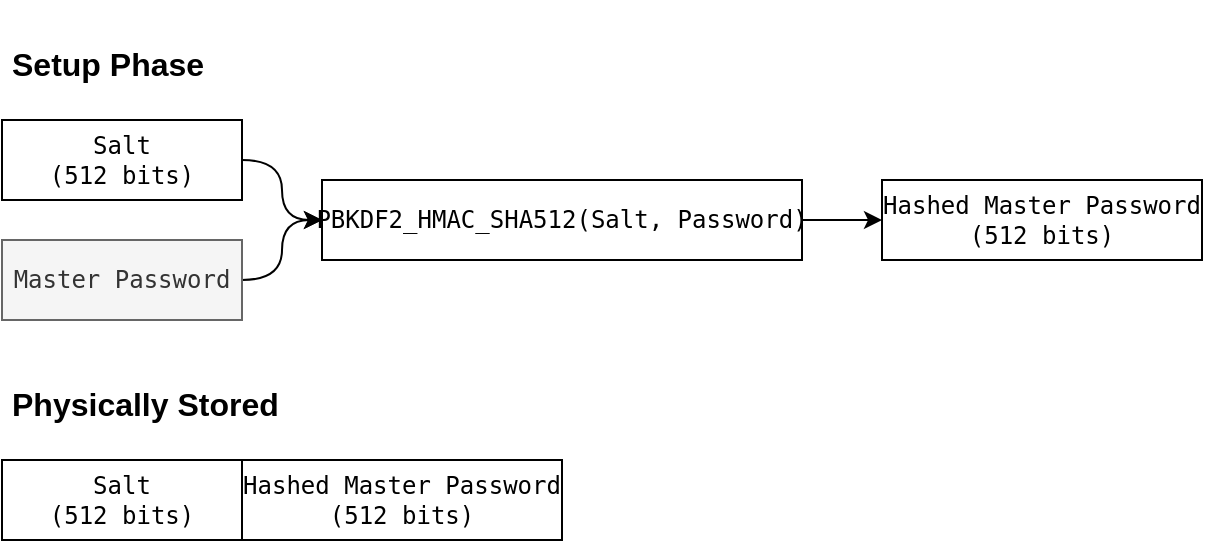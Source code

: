 <mxfile version="14.6.1" type="device" pages="4"><diagram id="amNLh6So54Tmr3z-YNu8" name="Master Password"><mxGraphModel dx="1422" dy="762" grid="1" gridSize="10" guides="1" tooltips="1" connect="1" arrows="1" fold="1" page="1" pageScale="1" pageWidth="827" pageHeight="1169" math="0" shadow="0"><root><mxCell id="0"/><mxCell id="1" parent="0"/><mxCell id="bEdc1IfKnUMiJwaOBGhY-96" value="" style="group;" parent="1" vertex="1" connectable="0"><mxGeometry x="40" y="210" width="280" height="90" as="geometry"/></mxCell><mxCell id="bEdc1IfKnUMiJwaOBGhY-15" value="" style="group;" parent="bEdc1IfKnUMiJwaOBGhY-96" vertex="1" connectable="0"><mxGeometry y="50" width="280" height="40" as="geometry"/></mxCell><mxCell id="bEdc1IfKnUMiJwaOBGhY-1" value="&lt;pre&gt;Salt&lt;br/&gt;(512 bits)&lt;/pre&gt;" style="whiteSpace=wrap;html=1;" parent="bEdc1IfKnUMiJwaOBGhY-15" vertex="1"><mxGeometry width="120" height="40" as="geometry"/></mxCell><mxCell id="bEdc1IfKnUMiJwaOBGhY-2" value="&lt;pre&gt;Hashed Master Password&lt;br/&gt;(512 bits)&lt;/pre&gt;" style="whiteSpace=wrap;html=1;" parent="bEdc1IfKnUMiJwaOBGhY-15" vertex="1"><mxGeometry x="120" width="160" height="40" as="geometry"/></mxCell><mxCell id="bEdc1IfKnUMiJwaOBGhY-95" value="&lt;h1&gt;&lt;font style=&quot;font-size: 16px&quot;&gt;Physically Stored&lt;/font&gt;&lt;/h1&gt;" style="text;html=1;strokeColor=none;fillColor=none;spacing=5;spacingTop=-20;whiteSpace=wrap;overflow=hidden;" parent="bEdc1IfKnUMiJwaOBGhY-96" vertex="1"><mxGeometry width="280" height="40" as="geometry"/></mxCell><mxCell id="bEdc1IfKnUMiJwaOBGhY-97" value="" style="group;" parent="1" vertex="1" connectable="0"><mxGeometry x="40" y="40" width="600" height="150" as="geometry"/></mxCell><mxCell id="bEdc1IfKnUMiJwaOBGhY-10" value="&lt;h1&gt;&lt;span&gt;&lt;font style=&quot;font-size: 16px&quot;&gt;Setup Phase&lt;/font&gt;&lt;/span&gt;&lt;br&gt;&lt;/h1&gt;" style="text;html=1;strokeColor=none;fillColor=none;spacing=5;spacingTop=-20;whiteSpace=wrap;overflow=hidden;" parent="bEdc1IfKnUMiJwaOBGhY-97" vertex="1"><mxGeometry width="160" height="40" as="geometry"/></mxCell><mxCell id="bEdc1IfKnUMiJwaOBGhY-81" value="" style="group;" parent="bEdc1IfKnUMiJwaOBGhY-97" vertex="1" connectable="0"><mxGeometry y="50" width="600" height="100" as="geometry"/></mxCell><mxCell id="bEdc1IfKnUMiJwaOBGhY-3" value="&lt;pre&gt;PBKDF2_HMAC_SHA512(Salt, Password)&lt;/pre&gt;" style="whiteSpace=wrap;html=1;" parent="bEdc1IfKnUMiJwaOBGhY-81" vertex="1"><mxGeometry x="160" y="30" width="240" height="40" as="geometry"/></mxCell><mxCell id="bEdc1IfKnUMiJwaOBGhY-16" value="&lt;pre&gt;Hashed Master Password&lt;br&gt;(512 bits)&lt;/pre&gt;" style="whiteSpace=wrap;html=1;" parent="bEdc1IfKnUMiJwaOBGhY-81" vertex="1"><mxGeometry x="440" y="30" width="160" height="40" as="geometry"/></mxCell><mxCell id="bEdc1IfKnUMiJwaOBGhY-17" value="" style="edgeStyle=orthogonalEdgeStyle;orthogonalLoop=1;jettySize=auto;html=1;curved=1;" parent="bEdc1IfKnUMiJwaOBGhY-81" source="bEdc1IfKnUMiJwaOBGhY-3" target="bEdc1IfKnUMiJwaOBGhY-16" edge="1"><mxGeometry relative="1" as="geometry"/></mxCell><mxCell id="bEdc1IfKnUMiJwaOBGhY-29" value="" style="edgeStyle=orthogonalEdgeStyle;orthogonalLoop=1;jettySize=auto;html=1;curved=1;" parent="bEdc1IfKnUMiJwaOBGhY-81" source="bEdc1IfKnUMiJwaOBGhY-20" target="bEdc1IfKnUMiJwaOBGhY-3" edge="1"><mxGeometry relative="1" as="geometry"/></mxCell><mxCell id="bEdc1IfKnUMiJwaOBGhY-20" value="&lt;pre&gt;Salt&lt;br&gt;(512 bits)&lt;/pre&gt;" style="whiteSpace=wrap;html=1;" parent="bEdc1IfKnUMiJwaOBGhY-81" vertex="1"><mxGeometry width="120" height="40" as="geometry"/></mxCell><mxCell id="bEdc1IfKnUMiJwaOBGhY-30" value="" style="edgeStyle=orthogonalEdgeStyle;orthogonalLoop=1;jettySize=auto;html=1;curved=1;" parent="bEdc1IfKnUMiJwaOBGhY-81" source="bEdc1IfKnUMiJwaOBGhY-28" target="bEdc1IfKnUMiJwaOBGhY-3" edge="1"><mxGeometry relative="1" as="geometry"/></mxCell><mxCell id="bEdc1IfKnUMiJwaOBGhY-28" value="&lt;pre&gt;Master Password&lt;/pre&gt;" style="whiteSpace=wrap;html=1;fillColor=#f5f5f5;strokeColor=#666666;fontColor=#333333;" parent="bEdc1IfKnUMiJwaOBGhY-81" vertex="1"><mxGeometry y="60" width="120" height="40" as="geometry"/></mxCell></root></mxGraphModel></diagram><diagram id="7GcAs_8y03DZsMTbuDTQ" name="Deriving HMAC and Encryption Keys"><mxGraphModel dx="1422" dy="762" grid="1" gridSize="10" guides="1" tooltips="1" connect="1" arrows="1" fold="1" page="1" pageScale="1" pageWidth="827" pageHeight="1169" math="0" shadow="0"><root><mxCell id="xoWW0knKETbS62YRCi2g-0"/><mxCell id="xoWW0knKETbS62YRCi2g-1" parent="xoWW0knKETbS62YRCi2g-0"/><mxCell id="BplbtoM1StI2X2CTnQnx-8" value="" style="group;" parent="xoWW0knKETbS62YRCi2g-1" vertex="1" connectable="0"><mxGeometry x="40" y="40" width="560" height="290" as="geometry"/></mxCell><mxCell id="BplbtoM1StI2X2CTnQnx-9" value="" style="group;" parent="BplbtoM1StI2X2CTnQnx-8" vertex="1" connectable="0"><mxGeometry y="50" width="560" height="100" as="geometry"/></mxCell><mxCell id="BplbtoM1StI2X2CTnQnx-10" value="&lt;pre&gt;PBKDF2_HMAC_SHA512(Salt, Password)&lt;/pre&gt;" style="whiteSpace=wrap;html=1;" parent="BplbtoM1StI2X2CTnQnx-9" vertex="1"><mxGeometry x="160" y="30" width="240" height="40" as="geometry"/></mxCell><mxCell id="BplbtoM1StI2X2CTnQnx-11" value="&lt;pre&gt;Hmac Key&lt;br&gt;(512 bits)&lt;/pre&gt;" style="whiteSpace=wrap;html=1;" parent="BplbtoM1StI2X2CTnQnx-9" vertex="1"><mxGeometry x="440" y="30" width="120" height="40" as="geometry"/></mxCell><mxCell id="BplbtoM1StI2X2CTnQnx-12" value="" style="edgeStyle=orthogonalEdgeStyle;orthogonalLoop=1;jettySize=auto;html=1;curved=1;" parent="BplbtoM1StI2X2CTnQnx-9" source="BplbtoM1StI2X2CTnQnx-10" target="BplbtoM1StI2X2CTnQnx-11" edge="1"><mxGeometry relative="1" as="geometry"/></mxCell><mxCell id="BplbtoM1StI2X2CTnQnx-13" value="" style="edgeStyle=orthogonalEdgeStyle;orthogonalLoop=1;jettySize=auto;html=1;curved=1;" parent="BplbtoM1StI2X2CTnQnx-9" source="BplbtoM1StI2X2CTnQnx-14" target="BplbtoM1StI2X2CTnQnx-10" edge="1"><mxGeometry relative="1" as="geometry"/></mxCell><mxCell id="BplbtoM1StI2X2CTnQnx-14" value="&lt;pre&gt;Hmac Salt&lt;br&gt;(512 bits)&lt;/pre&gt;" style="whiteSpace=wrap;html=1;" parent="BplbtoM1StI2X2CTnQnx-9" vertex="1"><mxGeometry width="120" height="40" as="geometry"/></mxCell><mxCell id="BplbtoM1StI2X2CTnQnx-15" value="" style="edgeStyle=orthogonalEdgeStyle;orthogonalLoop=1;jettySize=auto;html=1;curved=1;" parent="BplbtoM1StI2X2CTnQnx-9" source="BplbtoM1StI2X2CTnQnx-16" target="BplbtoM1StI2X2CTnQnx-10" edge="1"><mxGeometry relative="1" as="geometry"/></mxCell><mxCell id="BplbtoM1StI2X2CTnQnx-16" value="&lt;pre&gt;Master Password&lt;/pre&gt;" style="whiteSpace=wrap;html=1;fillColor=#f5f5f5;strokeColor=#666666;fontColor=#333333;" parent="BplbtoM1StI2X2CTnQnx-9" vertex="1"><mxGeometry y="60" width="120" height="40" as="geometry"/></mxCell><mxCell id="BplbtoM1StI2X2CTnQnx-17" value="" style="group;" parent="BplbtoM1StI2X2CTnQnx-8" vertex="1" connectable="0"><mxGeometry y="190" width="560" height="100" as="geometry"/></mxCell><mxCell id="BplbtoM1StI2X2CTnQnx-18" value="&lt;pre&gt;PBKDF2_HMAC_SHA512(Salt, Password)&lt;/pre&gt;" style="whiteSpace=wrap;html=1;" parent="BplbtoM1StI2X2CTnQnx-17" vertex="1"><mxGeometry x="160" y="30" width="240" height="40" as="geometry"/></mxCell><mxCell id="BplbtoM1StI2X2CTnQnx-19" value="&lt;pre&gt;Encryption Key&lt;br&gt;(256 bits)&lt;/pre&gt;" style="whiteSpace=wrap;html=1;" parent="BplbtoM1StI2X2CTnQnx-17" vertex="1"><mxGeometry x="440" y="30" width="120" height="40" as="geometry"/></mxCell><mxCell id="BplbtoM1StI2X2CTnQnx-20" value="" style="edgeStyle=orthogonalEdgeStyle;orthogonalLoop=1;jettySize=auto;html=1;curved=1;" parent="BplbtoM1StI2X2CTnQnx-17" source="BplbtoM1StI2X2CTnQnx-18" target="BplbtoM1StI2X2CTnQnx-19" edge="1"><mxGeometry relative="1" as="geometry"/></mxCell><mxCell id="BplbtoM1StI2X2CTnQnx-21" value="" style="edgeStyle=orthogonalEdgeStyle;orthogonalLoop=1;jettySize=auto;html=1;curved=1;" parent="BplbtoM1StI2X2CTnQnx-17" source="BplbtoM1StI2X2CTnQnx-22" target="BplbtoM1StI2X2CTnQnx-18" edge="1"><mxGeometry relative="1" as="geometry"/></mxCell><mxCell id="BplbtoM1StI2X2CTnQnx-22" value="&lt;pre&gt;Encryption Salt&lt;br&gt;(512 bits)&lt;/pre&gt;" style="whiteSpace=wrap;html=1;" parent="BplbtoM1StI2X2CTnQnx-17" vertex="1"><mxGeometry width="120" height="40" as="geometry"/></mxCell><mxCell id="BplbtoM1StI2X2CTnQnx-23" value="" style="edgeStyle=orthogonalEdgeStyle;orthogonalLoop=1;jettySize=auto;html=1;curved=1;" parent="BplbtoM1StI2X2CTnQnx-17" source="BplbtoM1StI2X2CTnQnx-24" target="BplbtoM1StI2X2CTnQnx-18" edge="1"><mxGeometry relative="1" as="geometry"/></mxCell><mxCell id="BplbtoM1StI2X2CTnQnx-24" value="&lt;pre&gt;Master Password&lt;/pre&gt;" style="whiteSpace=wrap;html=1;fillColor=#f5f5f5;strokeColor=#666666;fontColor=#333333;" parent="BplbtoM1StI2X2CTnQnx-17" vertex="1"><mxGeometry y="60" width="120" height="40" as="geometry"/></mxCell><mxCell id="BplbtoM1StI2X2CTnQnx-25" value="&lt;h1&gt;&lt;span&gt;&lt;font style=&quot;font-size: 16px&quot;&gt;Setup Phase&lt;/font&gt;&lt;/span&gt;&lt;br&gt;&lt;/h1&gt;" style="text;html=1;strokeColor=none;fillColor=none;spacing=5;spacingTop=-20;whiteSpace=wrap;overflow=hidden;" parent="BplbtoM1StI2X2CTnQnx-8" vertex="1"><mxGeometry width="160" height="40" as="geometry"/></mxCell></root></mxGraphModel></diagram><diagram id="gRp6bgyn1EIS_OdcXg-S" name="Stored Passwords"><mxGraphModel dx="1422" dy="762" grid="1" gridSize="10" guides="1" tooltips="1" connect="1" arrows="1" fold="1" page="1" pageScale="1" pageWidth="827" pageHeight="1169" math="0" shadow="0"><root><mxCell id="sUUibGLQvJVv5C8l4rU--0"/><mxCell id="sUUibGLQvJVv5C8l4rU--1" parent="sUUibGLQvJVv5C8l4rU--0"/><mxCell id="sUUibGLQvJVv5C8l4rU--2" value="" style="group;" parent="sUUibGLQvJVv5C8l4rU--1" vertex="1" connectable="0"><mxGeometry x="40" y="270" width="600" height="90" as="geometry"/></mxCell><mxCell id="sUUibGLQvJVv5C8l4rU--3" value="" style="group;" parent="sUUibGLQvJVv5C8l4rU--2" vertex="1" connectable="0"><mxGeometry y="50" width="600" height="40" as="geometry"/></mxCell><mxCell id="sUUibGLQvJVv5C8l4rU--4" value="&lt;pre&gt;Hmac Salt&lt;br&gt;(512 bits)&lt;/pre&gt;" style="whiteSpace=wrap;html=1;" parent="sUUibGLQvJVv5C8l4rU--3" vertex="1"><mxGeometry width="120" height="40" as="geometry"/></mxCell><mxCell id="sUUibGLQvJVv5C8l4rU--5" value="&lt;pre&gt;Hmac&lt;br&gt;(512 bits)&lt;/pre&gt;" style="whiteSpace=wrap;html=1;" parent="sUUibGLQvJVv5C8l4rU--3" vertex="1"><mxGeometry x="120" width="120" height="40" as="geometry"/></mxCell><mxCell id="sUUibGLQvJVv5C8l4rU--6" value="&lt;pre&gt;Encryption Salt&lt;br&gt;(512 bits)&lt;/pre&gt;" style="whiteSpace=wrap;html=1;" parent="sUUibGLQvJVv5C8l4rU--3" vertex="1"><mxGeometry x="240" width="120" height="40" as="geometry"/></mxCell><mxCell id="sUUibGLQvJVv5C8l4rU--7" value="&lt;pre&gt;&lt;span style=&quot;font-family: &amp;#34;helvetica&amp;#34;&quot;&gt;Encryption&amp;nbsp;&lt;/span&gt;IV&lt;br&gt;(256 bits)&lt;/pre&gt;" style="whiteSpace=wrap;html=1;" parent="sUUibGLQvJVv5C8l4rU--3" vertex="1"><mxGeometry x="360" width="120" height="40" as="geometry"/></mxCell><mxCell id="sUUibGLQvJVv5C8l4rU--8" value="&lt;pre&gt;Encrypted Data&lt;/pre&gt;" style="whiteSpace=wrap;html=1;" parent="sUUibGLQvJVv5C8l4rU--3" vertex="1"><mxGeometry x="480" width="120" height="40" as="geometry"/></mxCell><mxCell id="sUUibGLQvJVv5C8l4rU--9" value="&lt;h1&gt;&lt;font style=&quot;font-size: 16px&quot;&gt;Physically Stored&lt;/font&gt;&lt;/h1&gt;" style="text;html=1;strokeColor=none;fillColor=none;spacing=5;spacingTop=-20;whiteSpace=wrap;overflow=hidden;" parent="sUUibGLQvJVv5C8l4rU--2" vertex="1"><mxGeometry width="160" height="40" as="geometry"/></mxCell><mxCell id="sUUibGLQvJVv5C8l4rU--10" value="" style="group;" parent="sUUibGLQvJVv5C8l4rU--1" vertex="1" connectable="0"><mxGeometry x="40" y="90" width="920" height="160" as="geometry"/></mxCell><mxCell id="sUUibGLQvJVv5C8l4rU--11" value="" style="group" parent="sUUibGLQvJVv5C8l4rU--10" vertex="1" connectable="0"><mxGeometry width="840" height="160" as="geometry"/></mxCell><mxCell id="sUUibGLQvJVv5C8l4rU--12" value="&lt;pre&gt;AES256(IV, Key, Data)&lt;/pre&gt;" style="whiteSpace=wrap;html=1;" parent="sUUibGLQvJVv5C8l4rU--11" vertex="1"><mxGeometry x="160" y="60" width="160" height="40" as="geometry"/></mxCell><mxCell id="sUUibGLQvJVv5C8l4rU--13" style="edgeStyle=orthogonalEdgeStyle;orthogonalLoop=1;jettySize=auto;html=1;entryX=0;entryY=0.5;entryDx=0;entryDy=0;curved=1;" parent="sUUibGLQvJVv5C8l4rU--11" source="sUUibGLQvJVv5C8l4rU--14" target="sUUibGLQvJVv5C8l4rU--12" edge="1"><mxGeometry as="geometry"/></mxCell><mxCell id="sUUibGLQvJVv5C8l4rU--14" value="&lt;pre&gt;&lt;span style=&quot;font-family: &amp;#34;helvetica&amp;#34;&quot;&gt;Encryption IV&lt;br&gt;&lt;/span&gt;(256 bits)&lt;/pre&gt;" style="whiteSpace=wrap;html=1;" parent="sUUibGLQvJVv5C8l4rU--11" vertex="1"><mxGeometry width="120" height="40" as="geometry"/></mxCell><mxCell id="sUUibGLQvJVv5C8l4rU--15" style="edgeStyle=orthogonalEdgeStyle;orthogonalLoop=1;jettySize=auto;html=1;entryX=0;entryY=0.5;entryDx=0;entryDy=0;curved=1;" parent="sUUibGLQvJVv5C8l4rU--11" source="sUUibGLQvJVv5C8l4rU--16" target="sUUibGLQvJVv5C8l4rU--12" edge="1"><mxGeometry as="geometry"/></mxCell><mxCell id="sUUibGLQvJVv5C8l4rU--16" value="&lt;pre&gt;&lt;font face=&quot;helvetica&quot;&gt;Data&lt;/font&gt;&lt;/pre&gt;" style="whiteSpace=wrap;html=1;fillColor=#f5f5f5;strokeColor=#666666;fontColor=#333333;" parent="sUUibGLQvJVv5C8l4rU--11" vertex="1"><mxGeometry y="120" width="120" height="40" as="geometry"/></mxCell><mxCell id="sUUibGLQvJVv5C8l4rU--17" value="" style="edgeStyle=orthogonalEdgeStyle;orthogonalLoop=1;jettySize=auto;html=1;curved=1;" parent="sUUibGLQvJVv5C8l4rU--11" source="sUUibGLQvJVv5C8l4rU--18" target="sUUibGLQvJVv5C8l4rU--12" edge="1"><mxGeometry as="geometry"/></mxCell><mxCell id="sUUibGLQvJVv5C8l4rU--18" value="&lt;pre&gt;Encryption Key&lt;br&gt;(256 bits)&lt;/pre&gt;" style="whiteSpace=wrap;html=1;" parent="sUUibGLQvJVv5C8l4rU--11" vertex="1"><mxGeometry y="60" width="120" height="40" as="geometry"/></mxCell><mxCell id="sUUibGLQvJVv5C8l4rU--19" value="&lt;pre&gt;HMAC_SHA512(Key, Data)&lt;/pre&gt;" style="whiteSpace=wrap;html=1;" parent="sUUibGLQvJVv5C8l4rU--11" vertex="1"><mxGeometry x="520" y="30" width="160" height="40" as="geometry"/></mxCell><mxCell id="sUUibGLQvJVv5C8l4rU--20" value="&lt;pre&gt;Hmac&lt;br/&gt;(512 bits)&lt;/pre&gt;" style="whiteSpace=wrap;html=1;" parent="sUUibGLQvJVv5C8l4rU--11" vertex="1"><mxGeometry x="720" y="30" width="120" height="40" as="geometry"/></mxCell><mxCell id="sUUibGLQvJVv5C8l4rU--21" value="" style="edgeStyle=orthogonalEdgeStyle;orthogonalLoop=1;jettySize=auto;html=1;curved=1;" parent="sUUibGLQvJVv5C8l4rU--11" source="sUUibGLQvJVv5C8l4rU--19" target="sUUibGLQvJVv5C8l4rU--20" edge="1"><mxGeometry x="360" as="geometry"/></mxCell><mxCell id="sUUibGLQvJVv5C8l4rU--22" value="" style="edgeStyle=orthogonalEdgeStyle;orthogonalLoop=1;jettySize=auto;html=1;curved=1;" parent="sUUibGLQvJVv5C8l4rU--11" source="sUUibGLQvJVv5C8l4rU--23" target="sUUibGLQvJVv5C8l4rU--19" edge="1"><mxGeometry x="360" as="geometry"/></mxCell><mxCell id="sUUibGLQvJVv5C8l4rU--23" value="&lt;pre&gt;Hmac Key&lt;br&gt;(512 bits)&lt;/pre&gt;" style="whiteSpace=wrap;html=1;" parent="sUUibGLQvJVv5C8l4rU--11" vertex="1"><mxGeometry x="360" width="120" height="40" as="geometry"/></mxCell><mxCell id="sUUibGLQvJVv5C8l4rU--24" value="" style="edgeStyle=orthogonalEdgeStyle;orthogonalLoop=1;jettySize=auto;html=1;curved=1;" parent="sUUibGLQvJVv5C8l4rU--11" source="sUUibGLQvJVv5C8l4rU--25" target="sUUibGLQvJVv5C8l4rU--19" edge="1"><mxGeometry x="360" as="geometry"/></mxCell><mxCell id="sUUibGLQvJVv5C8l4rU--25" value="&lt;pre&gt;Encrypted Data&lt;/pre&gt;" style="whiteSpace=wrap;html=1;fillColor=#f5f5f5;strokeColor=#666666;fontColor=#333333;" parent="sUUibGLQvJVv5C8l4rU--11" vertex="1"><mxGeometry x="360" y="60" width="120" height="40" as="geometry"/></mxCell><mxCell id="sUUibGLQvJVv5C8l4rU--26" value="" style="edgeStyle=orthogonalEdgeStyle;orthogonalLoop=1;jettySize=auto;html=1;curved=1;" parent="sUUibGLQvJVv5C8l4rU--11" source="sUUibGLQvJVv5C8l4rU--12" target="sUUibGLQvJVv5C8l4rU--25" edge="1"><mxGeometry relative="1" as="geometry"/></mxCell><mxCell id="sUUibGLQvJVv5C8l4rU--27" value="&lt;h1&gt;&lt;font style=&quot;font-size: 16px&quot;&gt;Workflow&lt;/font&gt;&lt;/h1&gt;" style="text;html=1;strokeColor=none;fillColor=none;spacing=5;spacingTop=-20;whiteSpace=wrap;overflow=hidden;" parent="sUUibGLQvJVv5C8l4rU--1" vertex="1"><mxGeometry x="40" y="40" width="160" height="40" as="geometry"/></mxCell></root></mxGraphModel></diagram><diagram id="fqwT6Ynin9jgRUEJ2JJh" name="Vault Format"><mxGraphModel dx="1422" dy="762" grid="1" gridSize="10" guides="1" tooltips="1" connect="1" arrows="1" fold="1" page="1" pageScale="1" pageWidth="827" pageHeight="1169" math="0" shadow="0"><root><mxCell id="dzmeFqPbyrHZTLTs9UZz-0"/><mxCell id="dzmeFqPbyrHZTLTs9UZz-1" parent="dzmeFqPbyrHZTLTs9UZz-0"/><mxCell id="G3HUcAclQWY0m25VLDnG-15" value="" style="group;" parent="dzmeFqPbyrHZTLTs9UZz-1" vertex="1" connectable="0"><mxGeometry x="40" y="40" width="370" height="128" as="geometry"/></mxCell><mxCell id="G3HUcAclQWY0m25VLDnG-16" value="&lt;h1&gt;&lt;font style=&quot;font-size: 16px&quot;&gt;Format&lt;/font&gt;&lt;/h1&gt;" style="text;html=1;strokeColor=none;fillColor=none;spacing=5;spacingTop=-20;whiteSpace=wrap;overflow=hidden;" parent="G3HUcAclQWY0m25VLDnG-15" vertex="1"><mxGeometry width="120" height="40" as="geometry"/></mxCell><mxCell id="G3HUcAclQWY0m25VLDnG-17" value="Password Manager" style="whiteSpace=wrap;html=1;" parent="G3HUcAclQWY0m25VLDnG-15" vertex="1"><mxGeometry y="50" width="80" height="40" as="geometry"/></mxCell><mxCell id="G3HUcAclQWY0m25VLDnG-18" value="Records" style="swimlane;fontStyle=1;childLayout=stackLayout;horizontal=1;startSize=26;horizontalStack=0;resizeParent=1;resizeParentMax=0;resizeLast=0;collapsible=0;marginBottom=0;align=center;fontSize=12;shadow=0;glass=0;swimlaneFillColor=#ffffff;separatorColor=#000000;autosize=0;fixDash=0;" parent="G3HUcAclQWY0m25VLDnG-15" vertex="1"><mxGeometry x="160" y="12" width="210" height="116" as="geometry"/></mxCell><mxCell id="G3HUcAclQWY0m25VLDnG-19" value="Domain : String = &quot;www.uiowa.edu&quot;" style="text;strokeColor=none;fillColor=none;spacingLeft=4;spacingRight=4;overflow=hidden;rotatable=0;points=[[0,0.5],[1,0.5]];portConstraint=eastwest;fontSize=12;" parent="G3HUcAclQWY0m25VLDnG-18" vertex="1"><mxGeometry y="26" width="210" height="30" as="geometry"/></mxCell><mxCell id="G3HUcAclQWY0m25VLDnG-20" value="Username : String = &quot;admin&quot;" style="text;strokeColor=none;fillColor=none;spacingLeft=4;spacingRight=4;overflow=hidden;rotatable=0;points=[[0,0.5],[1,0.5]];portConstraint=eastwest;fontSize=12;" parent="G3HUcAclQWY0m25VLDnG-18" vertex="1"><mxGeometry y="56" width="210" height="30" as="geometry"/></mxCell><mxCell id="G3HUcAclQWY0m25VLDnG-21" value="Password : String = &quot;p@ssw0rd1&quot;" style="text;strokeColor=none;fillColor=none;spacingLeft=4;spacingRight=4;overflow=hidden;rotatable=0;points=[[0,0.5],[1,0.5]];portConstraint=eastwest;fontSize=12;" parent="G3HUcAclQWY0m25VLDnG-18" vertex="1"><mxGeometry y="86" width="210" height="30" as="geometry"/></mxCell><mxCell id="G3HUcAclQWY0m25VLDnG-22" style="edgeStyle=orthogonalEdgeStyle;orthogonalLoop=1;jettySize=auto;html=1;entryX=-0.002;entryY=0.043;entryDx=0;entryDy=0;entryPerimeter=0;fontFamily=Courier New;curved=1;" parent="G3HUcAclQWY0m25VLDnG-15" source="G3HUcAclQWY0m25VLDnG-17" target="G3HUcAclQWY0m25VLDnG-20" edge="1"><mxGeometry relative="1" as="geometry"/></mxCell><mxCell id="G3HUcAclQWY0m25VLDnG-23" value="contains" style="text;html=1;strokeColor=none;fillColor=none;align=center;verticalAlign=middle;whiteSpace=wrap;shadow=0;glass=0;fontFamily=Helvetica;" parent="G3HUcAclQWY0m25VLDnG-15" vertex="1"><mxGeometry x="100" y="50" width="40" height="20" as="geometry"/></mxCell><mxCell id="mlOoCmudBx6aUB-kbh8r-22" value="" style="group" parent="dzmeFqPbyrHZTLTs9UZz-1" vertex="1" connectable="0"><mxGeometry x="40" y="200" width="450" height="242" as="geometry"/></mxCell><mxCell id="bdMvNaNbYVhynb_JzWtQ-27" value="" style="shape=table;html=1;whiteSpace=wrap;startSize=0;container=1;collapsible=0;childLayout=tableLayout;" parent="mlOoCmudBx6aUB-kbh8r-22" vertex="1"><mxGeometry y="42" width="210" height="200" as="geometry"/></mxCell><mxCell id="bdMvNaNbYVhynb_JzWtQ-28" value="" style="shape=partialRectangle;html=1;whiteSpace=wrap;collapsible=0;dropTarget=0;pointerEvents=0;fillColor=none;top=0;left=0;bottom=0;right=0;points=[[0,0.5],[1,0.5]];portConstraint=eastwest;" parent="bdMvNaNbYVhynb_JzWtQ-27" vertex="1"><mxGeometry width="210" height="40" as="geometry"/></mxCell><mxCell id="bdMvNaNbYVhynb_JzWtQ-29" value="File&amp;lt;Record&amp;gt;" style="shape=partialRectangle;html=1;whiteSpace=wrap;connectable=0;fillColor=none;top=0;left=0;bottom=0;right=0;overflow=hidden;fontStyle=1" parent="bdMvNaNbYVhynb_JzWtQ-28" vertex="1"><mxGeometry width="210" height="40" as="geometry"/></mxCell><mxCell id="bdMvNaNbYVhynb_JzWtQ-32" value="" style="shape=partialRectangle;html=1;whiteSpace=wrap;collapsible=0;dropTarget=0;pointerEvents=0;fillColor=none;top=0;left=0;bottom=0;right=0;points=[[0,0.5],[1,0.5]];portConstraint=eastwest;" parent="bdMvNaNbYVhynb_JzWtQ-27" vertex="1"><mxGeometry y="40" width="210" height="40" as="geometry"/></mxCell><mxCell id="bdMvNaNbYVhynb_JzWtQ-33" value="&lt;span style=&quot;color: rgb(0 , 0 , 0) ; font-family: &amp;#34;helvetica&amp;#34; ; font-size: 12px ; font-style: normal ; font-weight: 400 ; letter-spacing: normal ; text-align: center ; text-indent: 0px ; text-transform: none ; word-spacing: 0px ; background-color: rgb(248 , 249 , 250) ; display: inline ; float: none&quot;&gt;domain1&amp;nbsp; username1&amp;nbsp; password1&lt;/span&gt;" style="shape=partialRectangle;html=1;whiteSpace=wrap;connectable=0;fillColor=none;top=0;left=0;bottom=0;right=0;overflow=hidden;" parent="bdMvNaNbYVhynb_JzWtQ-32" vertex="1"><mxGeometry width="210" height="40" as="geometry"/></mxCell><mxCell id="bdMvNaNbYVhynb_JzWtQ-36" value="" style="shape=partialRectangle;html=1;whiteSpace=wrap;collapsible=0;dropTarget=0;pointerEvents=0;fillColor=none;top=0;left=0;bottom=0;right=0;points=[[0,0.5],[1,0.5]];portConstraint=eastwest;" parent="bdMvNaNbYVhynb_JzWtQ-27" vertex="1"><mxGeometry y="80" width="210" height="40" as="geometry"/></mxCell><mxCell id="bdMvNaNbYVhynb_JzWtQ-37" value="&lt;span style=&quot;font-family: &amp;#34;helvetica&amp;#34;&quot;&gt;domain2&amp;nbsp; username2&amp;nbsp; password2&lt;/span&gt;" style="shape=partialRectangle;html=1;whiteSpace=wrap;connectable=0;fillColor=none;top=0;left=0;bottom=0;right=0;overflow=hidden;" parent="bdMvNaNbYVhynb_JzWtQ-36" vertex="1"><mxGeometry width="210" height="40" as="geometry"/></mxCell><mxCell id="mlOoCmudBx6aUB-kbh8r-2" style="shape=partialRectangle;html=1;whiteSpace=wrap;collapsible=0;dropTarget=0;pointerEvents=0;fillColor=none;top=0;left=0;bottom=0;right=0;points=[[0,0.5],[1,0.5]];portConstraint=eastwest;" parent="bdMvNaNbYVhynb_JzWtQ-27" vertex="1"><mxGeometry y="120" width="210" height="40" as="geometry"/></mxCell><mxCell id="mlOoCmudBx6aUB-kbh8r-3" value="&lt;b&gt;...&lt;/b&gt;" style="shape=partialRectangle;html=1;whiteSpace=wrap;connectable=0;fillColor=none;top=0;left=0;bottom=0;right=0;overflow=hidden;" parent="mlOoCmudBx6aUB-kbh8r-2" vertex="1"><mxGeometry width="210" height="40" as="geometry"/></mxCell><mxCell id="mlOoCmudBx6aUB-kbh8r-0" style="shape=partialRectangle;html=1;whiteSpace=wrap;collapsible=0;dropTarget=0;pointerEvents=0;fillColor=none;top=0;left=0;bottom=0;right=0;points=[[0,0.5],[1,0.5]];portConstraint=eastwest;" parent="bdMvNaNbYVhynb_JzWtQ-27" vertex="1"><mxGeometry y="160" width="210" height="40" as="geometry"/></mxCell><mxCell id="mlOoCmudBx6aUB-kbh8r-1" value="&lt;span style=&quot;font-family: &amp;#34;helvetica&amp;#34;&quot;&gt;domainN&amp;nbsp; usernameN&amp;nbsp; passwordN&lt;/span&gt;" style="shape=partialRectangle;html=1;whiteSpace=wrap;connectable=0;fillColor=none;top=0;left=0;bottom=0;right=0;overflow=hidden;" parent="mlOoCmudBx6aUB-kbh8r-0" vertex="1"><mxGeometry width="210" height="40" as="geometry"/></mxCell><mxCell id="mlOoCmudBx6aUB-kbh8r-5" value="&lt;h1&gt;&lt;font style=&quot;font-size: 16px&quot;&gt;Format&lt;/font&gt;&lt;/h1&gt;" style="text;html=1;strokeColor=none;fillColor=none;spacing=5;spacingTop=-20;whiteSpace=wrap;overflow=hidden;" parent="mlOoCmudBx6aUB-kbh8r-22" vertex="1"><mxGeometry width="120" height="40" as="geometry"/></mxCell><mxCell id="mlOoCmudBx6aUB-kbh8r-12" value="contains" style="text;html=1;strokeColor=none;fillColor=none;align=center;verticalAlign=middle;whiteSpace=wrap;shadow=0;glass=0;fontFamily=Helvetica;" parent="mlOoCmudBx6aUB-kbh8r-22" vertex="1"><mxGeometry x="230" y="80" width="40" height="20" as="geometry"/></mxCell><mxCell id="mlOoCmudBx6aUB-kbh8r-14" style="edgeStyle=orthogonalEdgeStyle;rounded=0;orthogonalLoop=1;jettySize=auto;html=1;entryX=0;entryY=0.133;entryDx=0;entryDy=0;entryPerimeter=0;" parent="mlOoCmudBx6aUB-kbh8r-22" source="bdMvNaNbYVhynb_JzWtQ-32" edge="1"><mxGeometry relative="1" as="geometry"><mxPoint x="290" y="101.99" as="targetPoint"/></mxGeometry></mxCell><mxCell id="mlOoCmudBx6aUB-kbh8r-15" value="Record" style="swimlane;fontStyle=1;align=center;verticalAlign=top;childLayout=stackLayout;horizontal=1;startSize=26;horizontalStack=0;resizeParent=1;resizeParentMax=0;resizeLast=0;collapsible=0;marginBottom=0;expand=1;" parent="mlOoCmudBx6aUB-kbh8r-22" vertex="1"><mxGeometry x="290" y="42" width="160" height="112" as="geometry"/></mxCell><mxCell id="mlOoCmudBx6aUB-kbh8r-16" value="+ domain: String&#10;&#10;" style="text;strokeColor=none;fillColor=none;align=left;verticalAlign=top;spacingLeft=4;spacingRight=4;overflow=hidden;rotatable=0;points=[[0,0.5],[1,0.5]];portConstraint=eastwest;" parent="mlOoCmudBx6aUB-kbh8r-15" vertex="1"><mxGeometry y="26" width="160" height="26" as="geometry"/></mxCell><mxCell id="mlOoCmudBx6aUB-kbh8r-19" value="+ username: String&#10;&#10;" style="text;strokeColor=none;fillColor=none;align=left;verticalAlign=top;spacingLeft=4;spacingRight=4;overflow=hidden;rotatable=0;points=[[0,0.5],[1,0.5]];portConstraint=eastwest;" parent="mlOoCmudBx6aUB-kbh8r-15" vertex="1"><mxGeometry y="52" width="160" height="26" as="geometry"/></mxCell><mxCell id="mlOoCmudBx6aUB-kbh8r-20" value="+ password: String&#10;&#10;" style="text;strokeColor=none;fillColor=none;align=left;verticalAlign=top;spacingLeft=4;spacingRight=4;overflow=hidden;rotatable=0;points=[[0,0.5],[1,0.5]];portConstraint=eastwest;" parent="mlOoCmudBx6aUB-kbh8r-15" vertex="1"><mxGeometry y="78" width="160" height="26" as="geometry"/></mxCell><mxCell id="mlOoCmudBx6aUB-kbh8r-17" value="" style="line;strokeWidth=1;fillColor=none;align=left;verticalAlign=middle;spacingTop=-1;spacingLeft=3;spacingRight=3;rotatable=0;labelPosition=right;points=[];portConstraint=eastwest;" parent="mlOoCmudBx6aUB-kbh8r-15" vertex="1"><mxGeometry y="104" width="160" height="8" as="geometry"/></mxCell></root></mxGraphModel></diagram></mxfile>